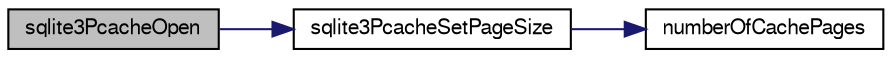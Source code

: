 digraph "sqlite3PcacheOpen"
{
  edge [fontname="FreeSans",fontsize="10",labelfontname="FreeSans",labelfontsize="10"];
  node [fontname="FreeSans",fontsize="10",shape=record];
  rankdir="LR";
  Node655957 [label="sqlite3PcacheOpen",height=0.2,width=0.4,color="black", fillcolor="grey75", style="filled", fontcolor="black"];
  Node655957 -> Node655958 [color="midnightblue",fontsize="10",style="solid",fontname="FreeSans"];
  Node655958 [label="sqlite3PcacheSetPageSize",height=0.2,width=0.4,color="black", fillcolor="white", style="filled",URL="$sqlite3_8c.html#aa8f59bcc736613514103517d86dd4b28"];
  Node655958 -> Node655959 [color="midnightblue",fontsize="10",style="solid",fontname="FreeSans"];
  Node655959 [label="numberOfCachePages",height=0.2,width=0.4,color="black", fillcolor="white", style="filled",URL="$sqlite3_8c.html#a0b88ce0be99c4ea2b2098317162fb590"];
}
